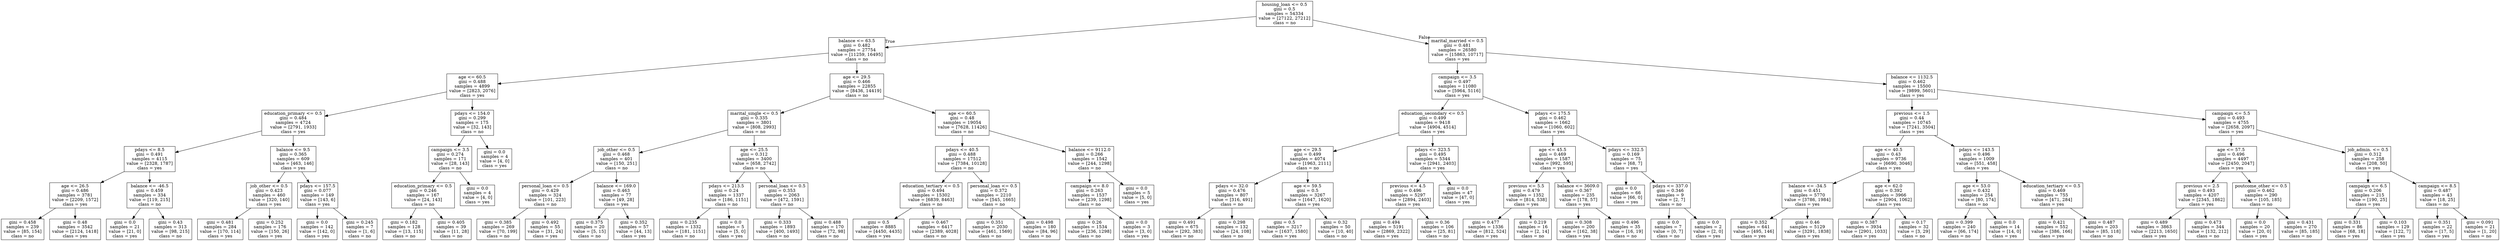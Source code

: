 digraph Tree {
node [shape=box] ;
0 [label="housing_loan <= 0.5\ngini = 0.5\nsamples = 54334\nvalue = [27122, 27212]\nclass = no"] ;
1 [label="balance <= 63.5\ngini = 0.482\nsamples = 27754\nvalue = [11259, 16495]\nclass = no"] ;
0 -> 1 [labeldistance=2.5, labelangle=45, headlabel="True"] ;
2 [label="age <= 60.5\ngini = 0.488\nsamples = 4899\nvalue = [2823, 2076]\nclass = yes"] ;
1 -> 2 ;
3 [label="education_primary <= 0.5\ngini = 0.484\nsamples = 4724\nvalue = [2791, 1933]\nclass = yes"] ;
2 -> 3 ;
4 [label="pdays <= 8.5\ngini = 0.491\nsamples = 4115\nvalue = [2328, 1787]\nclass = yes"] ;
3 -> 4 ;
5 [label="age <= 26.5\ngini = 0.486\nsamples = 3781\nvalue = [2209, 1572]\nclass = yes"] ;
4 -> 5 ;
6 [label="gini = 0.458\nsamples = 239\nvalue = [85, 154]\nclass = no"] ;
5 -> 6 ;
7 [label="gini = 0.48\nsamples = 3542\nvalue = [2124, 1418]\nclass = yes"] ;
5 -> 7 ;
8 [label="balance <= -46.5\ngini = 0.459\nsamples = 334\nvalue = [119, 215]\nclass = no"] ;
4 -> 8 ;
9 [label="gini = 0.0\nsamples = 21\nvalue = [21, 0]\nclass = yes"] ;
8 -> 9 ;
10 [label="gini = 0.43\nsamples = 313\nvalue = [98, 215]\nclass = no"] ;
8 -> 10 ;
11 [label="balance <= 9.5\ngini = 0.365\nsamples = 609\nvalue = [463, 146]\nclass = yes"] ;
3 -> 11 ;
12 [label="job_other <= 0.5\ngini = 0.423\nsamples = 460\nvalue = [320, 140]\nclass = yes"] ;
11 -> 12 ;
13 [label="gini = 0.481\nsamples = 284\nvalue = [170, 114]\nclass = yes"] ;
12 -> 13 ;
14 [label="gini = 0.252\nsamples = 176\nvalue = [150, 26]\nclass = yes"] ;
12 -> 14 ;
15 [label="pdays <= 157.5\ngini = 0.077\nsamples = 149\nvalue = [143, 6]\nclass = yes"] ;
11 -> 15 ;
16 [label="gini = 0.0\nsamples = 142\nvalue = [142, 0]\nclass = yes"] ;
15 -> 16 ;
17 [label="gini = 0.245\nsamples = 7\nvalue = [1, 6]\nclass = no"] ;
15 -> 17 ;
18 [label="pdays <= 154.0\ngini = 0.299\nsamples = 175\nvalue = [32, 143]\nclass = no"] ;
2 -> 18 ;
19 [label="campaign <= 3.5\ngini = 0.274\nsamples = 171\nvalue = [28, 143]\nclass = no"] ;
18 -> 19 ;
20 [label="education_primary <= 0.5\ngini = 0.246\nsamples = 167\nvalue = [24, 143]\nclass = no"] ;
19 -> 20 ;
21 [label="gini = 0.182\nsamples = 128\nvalue = [13, 115]\nclass = no"] ;
20 -> 21 ;
22 [label="gini = 0.405\nsamples = 39\nvalue = [11, 28]\nclass = no"] ;
20 -> 22 ;
23 [label="gini = 0.0\nsamples = 4\nvalue = [4, 0]\nclass = yes"] ;
19 -> 23 ;
24 [label="gini = 0.0\nsamples = 4\nvalue = [4, 0]\nclass = yes"] ;
18 -> 24 ;
25 [label="age <= 29.5\ngini = 0.466\nsamples = 22855\nvalue = [8436, 14419]\nclass = no"] ;
1 -> 25 ;
26 [label="marital_single <= 0.5\ngini = 0.335\nsamples = 3801\nvalue = [808, 2993]\nclass = no"] ;
25 -> 26 ;
27 [label="job_other <= 0.5\ngini = 0.468\nsamples = 401\nvalue = [150, 251]\nclass = no"] ;
26 -> 27 ;
28 [label="personal_loan <= 0.5\ngini = 0.429\nsamples = 324\nvalue = [101, 223]\nclass = no"] ;
27 -> 28 ;
29 [label="gini = 0.385\nsamples = 269\nvalue = [70, 199]\nclass = no"] ;
28 -> 29 ;
30 [label="gini = 0.492\nsamples = 55\nvalue = [31, 24]\nclass = yes"] ;
28 -> 30 ;
31 [label="balance <= 169.0\ngini = 0.463\nsamples = 77\nvalue = [49, 28]\nclass = yes"] ;
27 -> 31 ;
32 [label="gini = 0.375\nsamples = 20\nvalue = [5, 15]\nclass = no"] ;
31 -> 32 ;
33 [label="gini = 0.352\nsamples = 57\nvalue = [44, 13]\nclass = yes"] ;
31 -> 33 ;
34 [label="age <= 25.5\ngini = 0.312\nsamples = 3400\nvalue = [658, 2742]\nclass = no"] ;
26 -> 34 ;
35 [label="pdays <= 213.5\ngini = 0.24\nsamples = 1337\nvalue = [186, 1151]\nclass = no"] ;
34 -> 35 ;
36 [label="gini = 0.235\nsamples = 1332\nvalue = [181, 1151]\nclass = no"] ;
35 -> 36 ;
37 [label="gini = 0.0\nsamples = 5\nvalue = [5, 0]\nclass = yes"] ;
35 -> 37 ;
38 [label="personal_loan <= 0.5\ngini = 0.353\nsamples = 2063\nvalue = [472, 1591]\nclass = no"] ;
34 -> 38 ;
39 [label="gini = 0.333\nsamples = 1893\nvalue = [400, 1493]\nclass = no"] ;
38 -> 39 ;
40 [label="gini = 0.488\nsamples = 170\nvalue = [72, 98]\nclass = no"] ;
38 -> 40 ;
41 [label="age <= 60.5\ngini = 0.48\nsamples = 19054\nvalue = [7628, 11426]\nclass = no"] ;
25 -> 41 ;
42 [label="pdays <= 40.5\ngini = 0.488\nsamples = 17512\nvalue = [7384, 10128]\nclass = no"] ;
41 -> 42 ;
43 [label="education_tertiary <= 0.5\ngini = 0.494\nsamples = 15302\nvalue = [6839, 8463]\nclass = no"] ;
42 -> 43 ;
44 [label="gini = 0.5\nsamples = 8885\nvalue = [4450, 4435]\nclass = yes"] ;
43 -> 44 ;
45 [label="gini = 0.467\nsamples = 6417\nvalue = [2389, 4028]\nclass = no"] ;
43 -> 45 ;
46 [label="personal_loan <= 0.5\ngini = 0.372\nsamples = 2210\nvalue = [545, 1665]\nclass = no"] ;
42 -> 46 ;
47 [label="gini = 0.351\nsamples = 2030\nvalue = [461, 1569]\nclass = no"] ;
46 -> 47 ;
48 [label="gini = 0.498\nsamples = 180\nvalue = [84, 96]\nclass = no"] ;
46 -> 48 ;
49 [label="balance <= 9112.0\ngini = 0.266\nsamples = 1542\nvalue = [244, 1298]\nclass = no"] ;
41 -> 49 ;
50 [label="campaign <= 8.0\ngini = 0.263\nsamples = 1537\nvalue = [239, 1298]\nclass = no"] ;
49 -> 50 ;
51 [label="gini = 0.26\nsamples = 1534\nvalue = [236, 1298]\nclass = no"] ;
50 -> 51 ;
52 [label="gini = 0.0\nsamples = 3\nvalue = [3, 0]\nclass = yes"] ;
50 -> 52 ;
53 [label="gini = 0.0\nsamples = 5\nvalue = [5, 0]\nclass = yes"] ;
49 -> 53 ;
54 [label="marital_married <= 0.5\ngini = 0.481\nsamples = 26580\nvalue = [15863, 10717]\nclass = yes"] ;
0 -> 54 [labeldistance=2.5, labelangle=-45, headlabel="False"] ;
55 [label="campaign <= 3.5\ngini = 0.497\nsamples = 11080\nvalue = [5964, 5116]\nclass = yes"] ;
54 -> 55 ;
56 [label="education_secondary <= 0.5\ngini = 0.499\nsamples = 9418\nvalue = [4904, 4514]\nclass = yes"] ;
55 -> 56 ;
57 [label="age <= 29.5\ngini = 0.499\nsamples = 4074\nvalue = [1963, 2111]\nclass = no"] ;
56 -> 57 ;
58 [label="pdays <= 32.0\ngini = 0.476\nsamples = 807\nvalue = [316, 491]\nclass = no"] ;
57 -> 58 ;
59 [label="gini = 0.491\nsamples = 675\nvalue = [292, 383]\nclass = no"] ;
58 -> 59 ;
60 [label="gini = 0.298\nsamples = 132\nvalue = [24, 108]\nclass = no"] ;
58 -> 60 ;
61 [label="age <= 59.5\ngini = 0.5\nsamples = 3267\nvalue = [1647, 1620]\nclass = yes"] ;
57 -> 61 ;
62 [label="gini = 0.5\nsamples = 3217\nvalue = [1637, 1580]\nclass = yes"] ;
61 -> 62 ;
63 [label="gini = 0.32\nsamples = 50\nvalue = [10, 40]\nclass = no"] ;
61 -> 63 ;
64 [label="pdays <= 323.5\ngini = 0.495\nsamples = 5344\nvalue = [2941, 2403]\nclass = yes"] ;
56 -> 64 ;
65 [label="previous <= 4.5\ngini = 0.496\nsamples = 5297\nvalue = [2894, 2403]\nclass = yes"] ;
64 -> 65 ;
66 [label="gini = 0.494\nsamples = 5191\nvalue = [2869, 2322]\nclass = yes"] ;
65 -> 66 ;
67 [label="gini = 0.36\nsamples = 106\nvalue = [25, 81]\nclass = no"] ;
65 -> 67 ;
68 [label="gini = 0.0\nsamples = 47\nvalue = [47, 0]\nclass = yes"] ;
64 -> 68 ;
69 [label="pdays <= 175.5\ngini = 0.462\nsamples = 1662\nvalue = [1060, 602]\nclass = yes"] ;
55 -> 69 ;
70 [label="age <= 45.5\ngini = 0.469\nsamples = 1587\nvalue = [992, 595]\nclass = yes"] ;
69 -> 70 ;
71 [label="previous <= 5.5\ngini = 0.479\nsamples = 1352\nvalue = [814, 538]\nclass = yes"] ;
70 -> 71 ;
72 [label="gini = 0.477\nsamples = 1336\nvalue = [812, 524]\nclass = yes"] ;
71 -> 72 ;
73 [label="gini = 0.219\nsamples = 16\nvalue = [2, 14]\nclass = no"] ;
71 -> 73 ;
74 [label="balance <= 3609.0\ngini = 0.367\nsamples = 235\nvalue = [178, 57]\nclass = yes"] ;
70 -> 74 ;
75 [label="gini = 0.308\nsamples = 200\nvalue = [162, 38]\nclass = yes"] ;
74 -> 75 ;
76 [label="gini = 0.496\nsamples = 35\nvalue = [16, 19]\nclass = no"] ;
74 -> 76 ;
77 [label="pdays <= 332.5\ngini = 0.169\nsamples = 75\nvalue = [68, 7]\nclass = yes"] ;
69 -> 77 ;
78 [label="gini = 0.0\nsamples = 66\nvalue = [66, 0]\nclass = yes"] ;
77 -> 78 ;
79 [label="pdays <= 337.0\ngini = 0.346\nsamples = 9\nvalue = [2, 7]\nclass = no"] ;
77 -> 79 ;
80 [label="gini = 0.0\nsamples = 7\nvalue = [0, 7]\nclass = no"] ;
79 -> 80 ;
81 [label="gini = 0.0\nsamples = 2\nvalue = [2, 0]\nclass = yes"] ;
79 -> 81 ;
82 [label="balance <= 1132.5\ngini = 0.462\nsamples = 15500\nvalue = [9899, 5601]\nclass = yes"] ;
54 -> 82 ;
83 [label="previous <= 1.5\ngini = 0.44\nsamples = 10745\nvalue = [7241, 3504]\nclass = yes"] ;
82 -> 83 ;
84 [label="age <= 40.5\ngini = 0.43\nsamples = 9736\nvalue = [6690, 3046]\nclass = yes"] ;
83 -> 84 ;
85 [label="balance <= -34.5\ngini = 0.451\nsamples = 5770\nvalue = [3786, 1984]\nclass = yes"] ;
84 -> 85 ;
86 [label="gini = 0.352\nsamples = 641\nvalue = [495, 146]\nclass = yes"] ;
85 -> 86 ;
87 [label="gini = 0.46\nsamples = 5129\nvalue = [3291, 1838]\nclass = yes"] ;
85 -> 87 ;
88 [label="age <= 62.0\ngini = 0.392\nsamples = 3966\nvalue = [2904, 1062]\nclass = yes"] ;
84 -> 88 ;
89 [label="gini = 0.387\nsamples = 3934\nvalue = [2901, 1033]\nclass = yes"] ;
88 -> 89 ;
90 [label="gini = 0.17\nsamples = 32\nvalue = [3, 29]\nclass = no"] ;
88 -> 90 ;
91 [label="pdays <= 143.5\ngini = 0.496\nsamples = 1009\nvalue = [551, 458]\nclass = yes"] ;
83 -> 91 ;
92 [label="age <= 53.0\ngini = 0.432\nsamples = 254\nvalue = [80, 174]\nclass = no"] ;
91 -> 92 ;
93 [label="gini = 0.399\nsamples = 240\nvalue = [66, 174]\nclass = no"] ;
92 -> 93 ;
94 [label="gini = 0.0\nsamples = 14\nvalue = [14, 0]\nclass = yes"] ;
92 -> 94 ;
95 [label="education_tertiary <= 0.5\ngini = 0.469\nsamples = 755\nvalue = [471, 284]\nclass = yes"] ;
91 -> 95 ;
96 [label="gini = 0.421\nsamples = 552\nvalue = [386, 166]\nclass = yes"] ;
95 -> 96 ;
97 [label="gini = 0.487\nsamples = 203\nvalue = [85, 118]\nclass = no"] ;
95 -> 97 ;
98 [label="campaign <= 5.5\ngini = 0.493\nsamples = 4755\nvalue = [2658, 2097]\nclass = yes"] ;
82 -> 98 ;
99 [label="age <= 57.5\ngini = 0.496\nsamples = 4497\nvalue = [2450, 2047]\nclass = yes"] ;
98 -> 99 ;
100 [label="previous <= 2.5\ngini = 0.493\nsamples = 4207\nvalue = [2345, 1862]\nclass = yes"] ;
99 -> 100 ;
101 [label="gini = 0.489\nsamples = 3863\nvalue = [2213, 1650]\nclass = yes"] ;
100 -> 101 ;
102 [label="gini = 0.473\nsamples = 344\nvalue = [132, 212]\nclass = no"] ;
100 -> 102 ;
103 [label="poutcome_other <= 0.5\ngini = 0.462\nsamples = 290\nvalue = [105, 185]\nclass = no"] ;
99 -> 103 ;
104 [label="gini = 0.0\nsamples = 20\nvalue = [20, 0]\nclass = yes"] ;
103 -> 104 ;
105 [label="gini = 0.431\nsamples = 270\nvalue = [85, 185]\nclass = no"] ;
103 -> 105 ;
106 [label="job_admin. <= 0.5\ngini = 0.312\nsamples = 258\nvalue = [208, 50]\nclass = yes"] ;
98 -> 106 ;
107 [label="campaign <= 6.5\ngini = 0.206\nsamples = 215\nvalue = [190, 25]\nclass = yes"] ;
106 -> 107 ;
108 [label="gini = 0.331\nsamples = 86\nvalue = [68, 18]\nclass = yes"] ;
107 -> 108 ;
109 [label="gini = 0.103\nsamples = 129\nvalue = [122, 7]\nclass = yes"] ;
107 -> 109 ;
110 [label="campaign <= 8.5\ngini = 0.487\nsamples = 43\nvalue = [18, 25]\nclass = no"] ;
106 -> 110 ;
111 [label="gini = 0.351\nsamples = 22\nvalue = [17, 5]\nclass = yes"] ;
110 -> 111 ;
112 [label="gini = 0.091\nsamples = 21\nvalue = [1, 20]\nclass = no"] ;
110 -> 112 ;
}